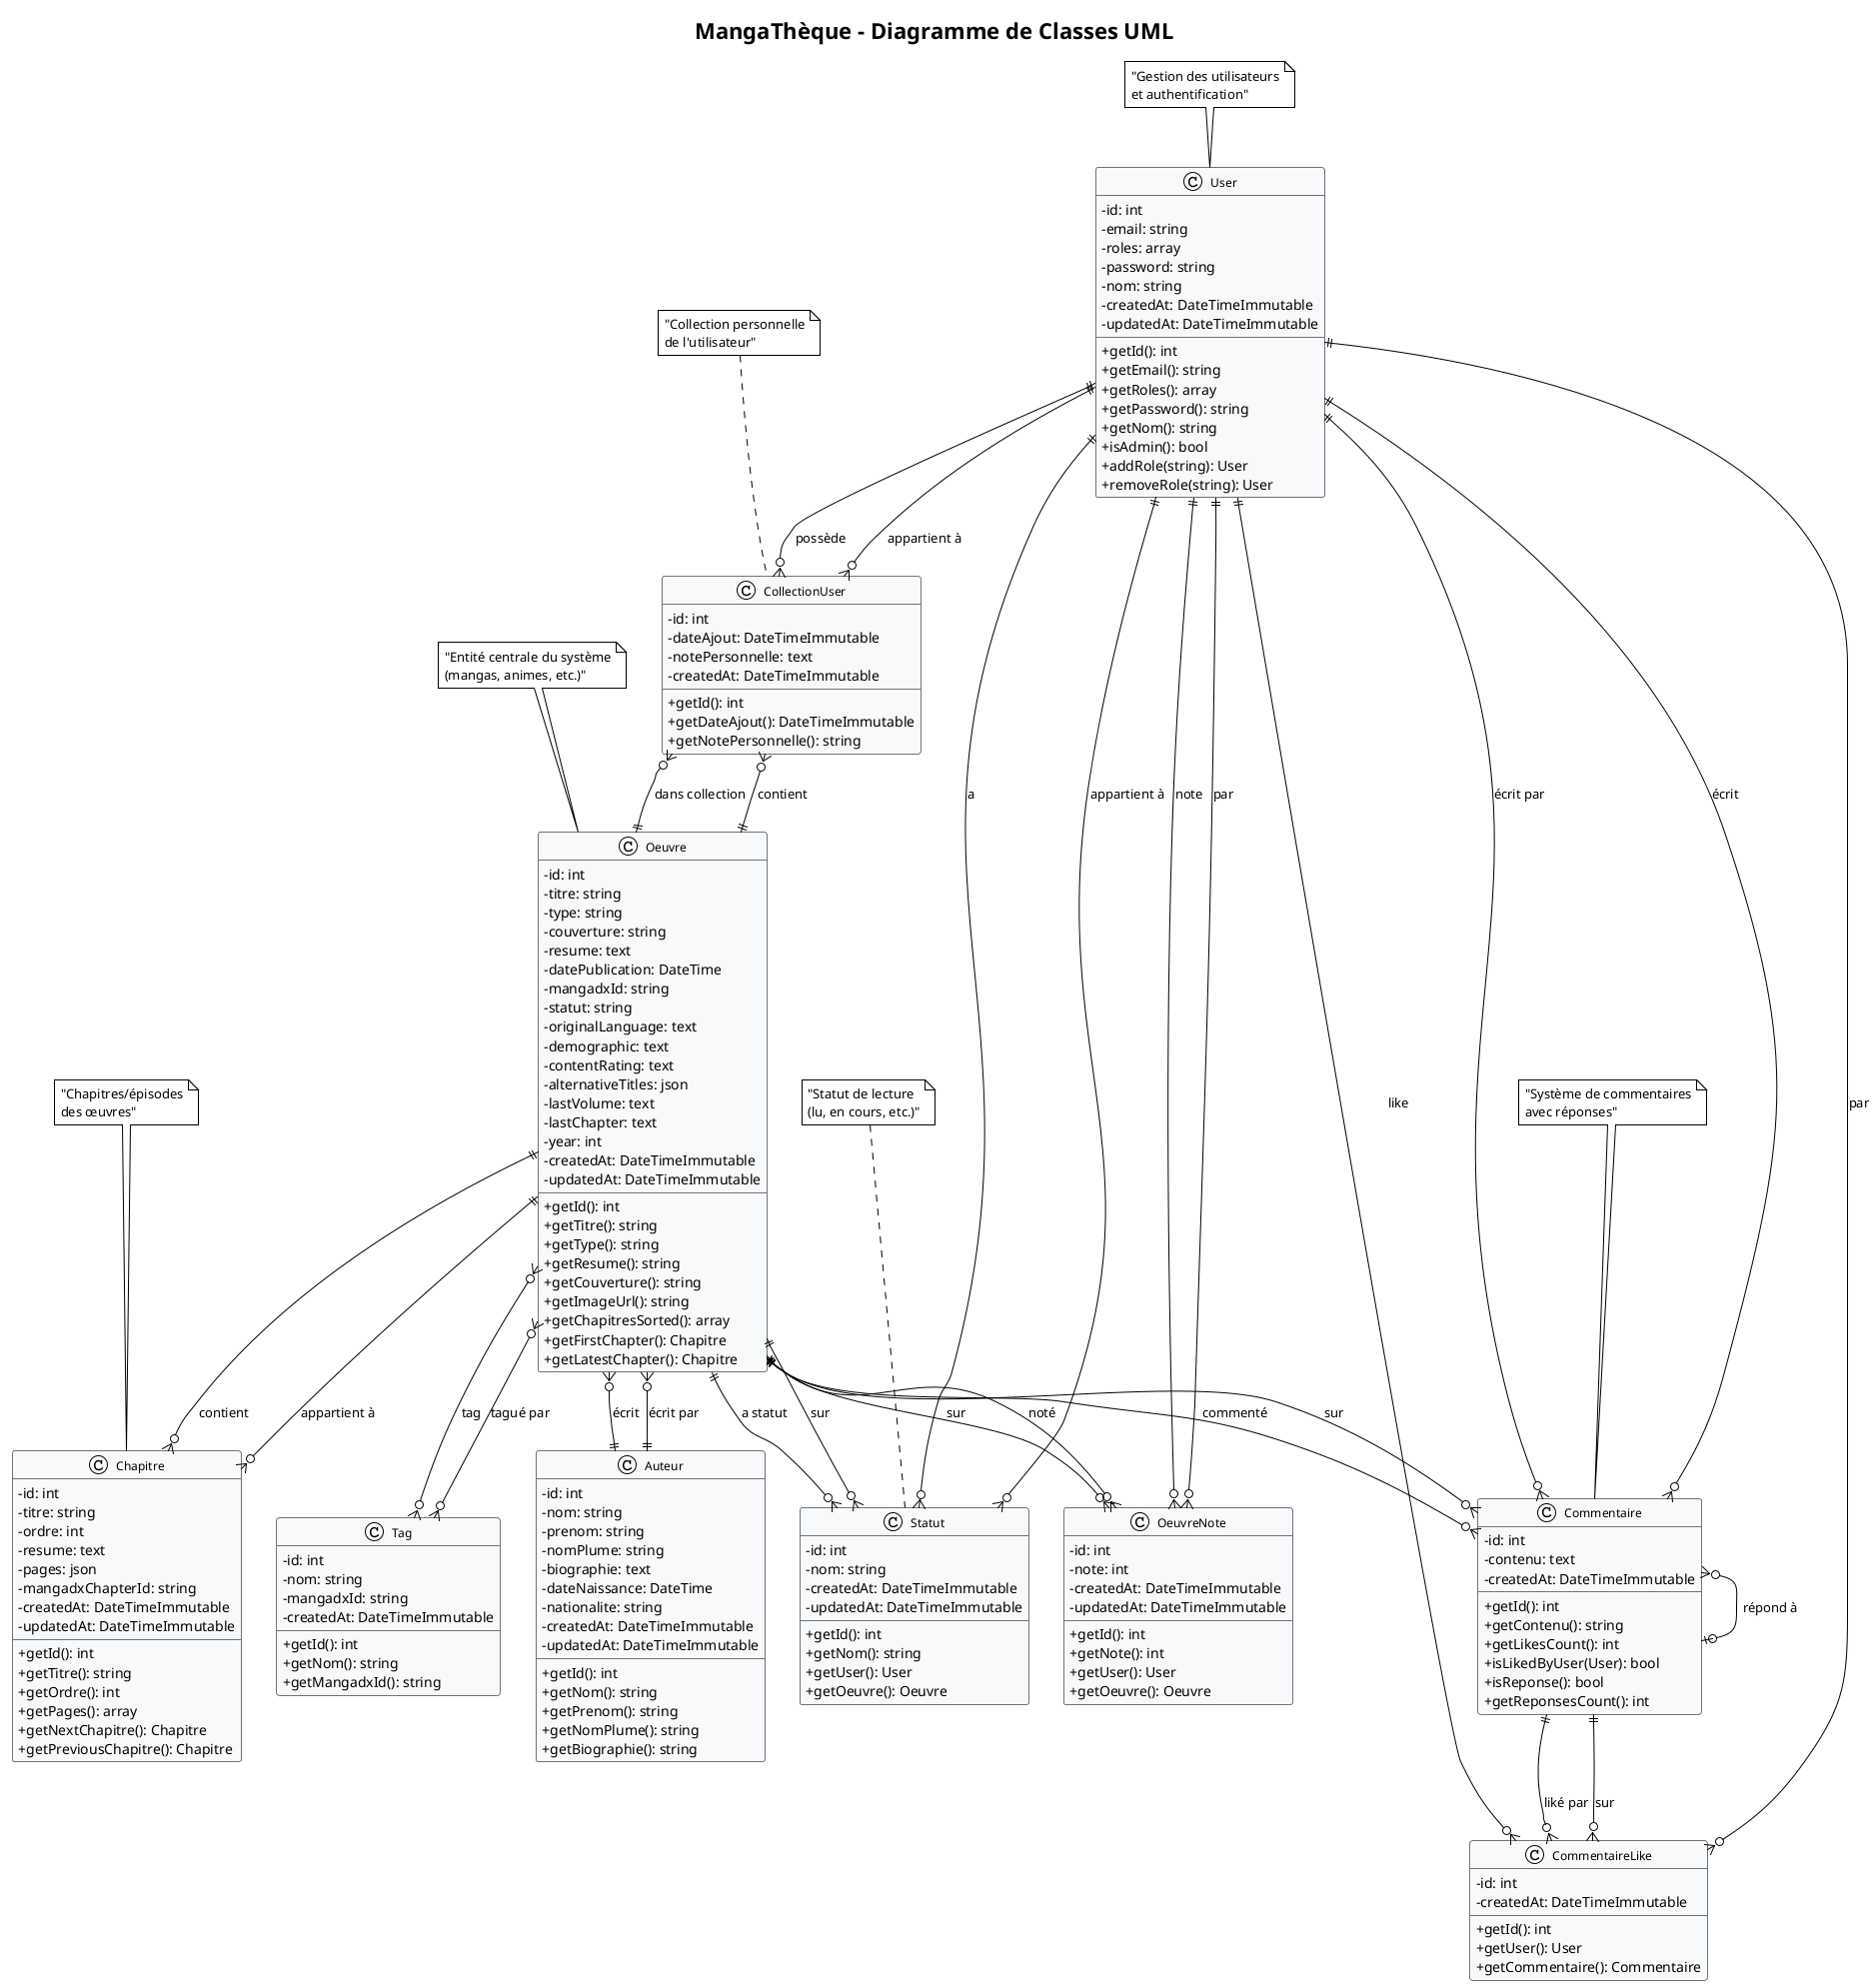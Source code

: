 @startuml MangaThèque - Diagramme de Classes

!theme plain
skinparam classAttributeIconSize 0
skinparam classFontSize 12
skinparam classFontName Arial
skinparam backgroundColor #FFFFFF
skinparam classBackgroundColor #F8F9FA
skinparam classBorderColor #6C757D

title MangaThèque - Diagramme de Classes UML

' ===== ENTITÉS PRINCIPALES =====

class User {
  -id: int
  -email: string
  -roles: array
  -password: string
  -nom: string
  -createdAt: DateTimeImmutable
  -updatedAt: DateTimeImmutable
  --
  +getId(): int
  +getEmail(): string
  +getRoles(): array
  +getPassword(): string
  +getNom(): string
  +isAdmin(): bool
  +addRole(string): User
  +removeRole(string): User
}

class Oeuvre {
  -id: int
  -titre: string
  -type: string
  -couverture: string
  -resume: text
  -datePublication: DateTime
  -mangadxId: string
  -statut: string
  -originalLanguage: text
  -demographic: text
  -contentRating: text
  -alternativeTitles: json
  -lastVolume: text
  -lastChapter: text
  -year: int
  -createdAt: DateTimeImmutable
  -updatedAt: DateTimeImmutable
  --
  +getId(): int
  +getTitre(): string
  +getType(): string
  +getResume(): string
  +getCouverture(): string
  +getImageUrl(): string
  +getChapitresSorted(): array
  +getFirstChapter(): Chapitre
  +getLatestChapter(): Chapitre
}

class Auteur {
  -id: int
  -nom: string
  -prenom: string
  -nomPlume: string
  -biographie: text
  -dateNaissance: DateTime
  -nationalite: string
  -createdAt: DateTimeImmutable
  -updatedAt: DateTimeImmutable
  --
  +getId(): int
  +getNom(): string
  +getPrenom(): string
  +getNomPlume(): string
  +getBiographie(): string
}

class Chapitre {
  -id: int
  -titre: string
  -ordre: int
  -resume: text
  -pages: json
  -mangadxChapterId: string
  -createdAt: DateTimeImmutable
  -updatedAt: DateTimeImmutable
  --
  +getId(): int
  +getTitre(): string
  +getOrdre(): int
  +getPages(): array
  +getNextChapitre(): Chapitre
  +getPreviousChapitre(): Chapitre
}

class Tag {
  -id: int
  -nom: string
  -mangadxId: string
  -createdAt: DateTimeImmutable
  --
  +getId(): int
  +getNom(): string
  +getMangadxId(): string
}

' ===== ENTITÉS DE RELATION =====

class CollectionUser {
  -id: int
  -dateAjout: DateTimeImmutable
  -notePersonnelle: text
  -createdAt: DateTimeImmutable
  --
  +getId(): int
  +getDateAjout(): DateTimeImmutable
  +getNotePersonnelle(): string
}

class Statut {
  -id: int
  -nom: string
  -createdAt: DateTimeImmutable
  -updatedAt: DateTimeImmutable
  --
  +getId(): int
  +getNom(): string
  +getUser(): User
  +getOeuvre(): Oeuvre
}

class Commentaire {
  -id: int
  -contenu: text
  -createdAt: DateTimeImmutable
  --
  +getId(): int
  +getContenu(): string
  +getLikesCount(): int
  +isLikedByUser(User): bool
  +isReponse(): bool
  +getReponsesCount(): int
}

class CommentaireLike {
  -id: int
  -createdAt: DateTimeImmutable
  --
  +getId(): int
  +getUser(): User
  +getCommentaire(): Commentaire
}

class OeuvreNote {
  -id: int
  -note: int
  -createdAt: DateTimeImmutable
  -updatedAt: DateTimeImmutable
  --
  +getId(): int
  +getNote(): int
  +getUser(): User
  +getOeuvre(): Oeuvre
}

' ===== RELATIONS =====

' Relations User
User ||--o{ CollectionUser : "possède"
User ||--o{ Statut : "a"
User ||--o{ Commentaire : "écrit"
User ||--o{ CommentaireLike : "like"
User ||--o{ OeuvreNote : "note"

' Relations Oeuvre
Oeuvre }o--|| Auteur : "écrit par"
Oeuvre ||--o{ Chapitre : "contient"
Oeuvre }o--o{ Tag : "tagué par"
Oeuvre ||--o{ CollectionUser : "dans collection"
Oeuvre ||--o{ Statut : "a statut"
Oeuvre ||--o{ Commentaire : "commenté"
Oeuvre ||--o{ OeuvreNote : "noté"

' Relations Commentaire
Commentaire }o--|| User : "écrit par"
Commentaire }o--|| Oeuvre : "sur"
Commentaire }o--o| Commentaire : "répond à"
Commentaire ||--o{ CommentaireLike : "liké par"

' Relations Chapitre
Chapitre }o--|| Oeuvre : "appartient à"

' Relations Auteur
Auteur ||--o{ Oeuvre : "écrit"

' Relations Tag
Tag }o--o{ Oeuvre : "tag"

' Relations CollectionUser
CollectionUser }o--|| User : "appartient à"
CollectionUser }o--|| Oeuvre : "contient"

' Relations Statut
Statut }o--|| User : "appartient à"
Statut }o--|| Oeuvre : "sur"

' Relations CommentaireLike
CommentaireLike }o--|| User : "par"
CommentaireLike }o--|| Commentaire : "sur"

' Relations OeuvreNote
OeuvreNote }o--|| User : "par"
OeuvreNote }o--|| Oeuvre : "sur"

' ===== NOTES =====
note top of User : "Gestion des utilisateurs\net authentification"
note top of Oeuvre : "Entité centrale du système\n(mangas, animes, etc.)"
note top of Chapitre : "Chapitres/épisodes\ndes œuvres"
note top of Commentaire : "Système de commentaires\navec réponses"
note top of CollectionUser : "Collection personnelle\nde l'utilisateur"
note top of Statut : "Statut de lecture\n(lu, en cours, etc.)"

@enduml 